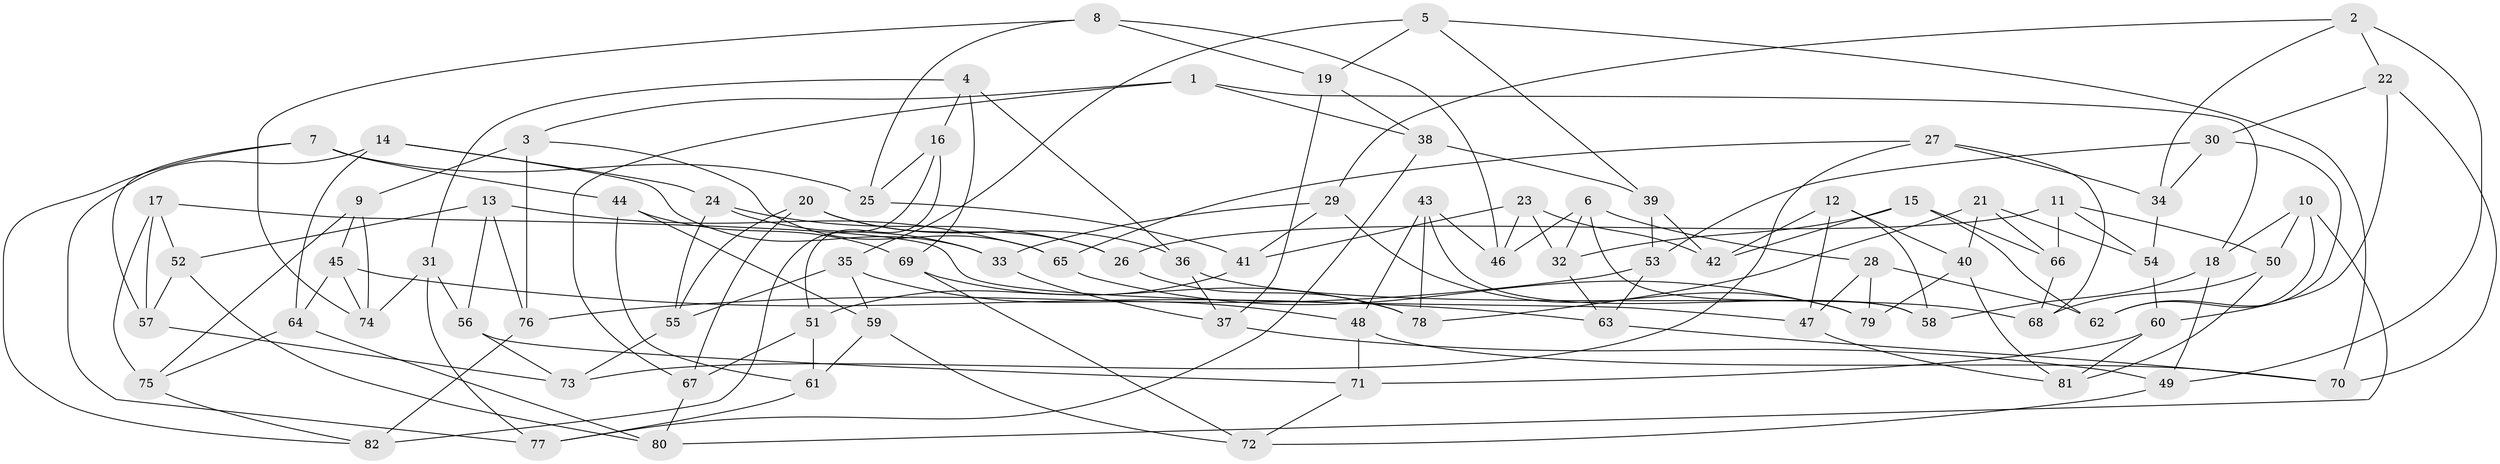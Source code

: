 // coarse degree distribution, {8: 0.1951219512195122, 4: 0.3902439024390244, 7: 0.07317073170731707, 5: 0.12195121951219512, 6: 0.21951219512195122}
// Generated by graph-tools (version 1.1) at 2025/20/03/04/25 18:20:30]
// undirected, 82 vertices, 164 edges
graph export_dot {
graph [start="1"]
  node [color=gray90,style=filled];
  1;
  2;
  3;
  4;
  5;
  6;
  7;
  8;
  9;
  10;
  11;
  12;
  13;
  14;
  15;
  16;
  17;
  18;
  19;
  20;
  21;
  22;
  23;
  24;
  25;
  26;
  27;
  28;
  29;
  30;
  31;
  32;
  33;
  34;
  35;
  36;
  37;
  38;
  39;
  40;
  41;
  42;
  43;
  44;
  45;
  46;
  47;
  48;
  49;
  50;
  51;
  52;
  53;
  54;
  55;
  56;
  57;
  58;
  59;
  60;
  61;
  62;
  63;
  64;
  65;
  66;
  67;
  68;
  69;
  70;
  71;
  72;
  73;
  74;
  75;
  76;
  77;
  78;
  79;
  80;
  81;
  82;
  1 -- 18;
  1 -- 67;
  1 -- 3;
  1 -- 38;
  2 -- 22;
  2 -- 49;
  2 -- 29;
  2 -- 34;
  3 -- 76;
  3 -- 65;
  3 -- 9;
  4 -- 69;
  4 -- 31;
  4 -- 16;
  4 -- 36;
  5 -- 39;
  5 -- 19;
  5 -- 70;
  5 -- 35;
  6 -- 58;
  6 -- 46;
  6 -- 32;
  6 -- 28;
  7 -- 82;
  7 -- 25;
  7 -- 44;
  7 -- 57;
  8 -- 46;
  8 -- 19;
  8 -- 74;
  8 -- 25;
  9 -- 75;
  9 -- 45;
  9 -- 74;
  10 -- 62;
  10 -- 50;
  10 -- 18;
  10 -- 80;
  11 -- 66;
  11 -- 26;
  11 -- 50;
  11 -- 54;
  12 -- 58;
  12 -- 40;
  12 -- 42;
  12 -- 47;
  13 -- 56;
  13 -- 76;
  13 -- 52;
  13 -- 65;
  14 -- 64;
  14 -- 77;
  14 -- 24;
  14 -- 33;
  15 -- 42;
  15 -- 62;
  15 -- 32;
  15 -- 66;
  16 -- 82;
  16 -- 25;
  16 -- 51;
  17 -- 52;
  17 -- 47;
  17 -- 75;
  17 -- 57;
  18 -- 58;
  18 -- 49;
  19 -- 37;
  19 -- 38;
  20 -- 55;
  20 -- 36;
  20 -- 67;
  20 -- 26;
  21 -- 66;
  21 -- 78;
  21 -- 40;
  21 -- 54;
  22 -- 60;
  22 -- 70;
  22 -- 30;
  23 -- 32;
  23 -- 46;
  23 -- 42;
  23 -- 41;
  24 -- 26;
  24 -- 55;
  24 -- 33;
  25 -- 41;
  26 -- 78;
  27 -- 68;
  27 -- 34;
  27 -- 65;
  27 -- 73;
  28 -- 79;
  28 -- 62;
  28 -- 47;
  29 -- 79;
  29 -- 41;
  29 -- 33;
  30 -- 34;
  30 -- 53;
  30 -- 62;
  31 -- 74;
  31 -- 56;
  31 -- 77;
  32 -- 63;
  33 -- 37;
  34 -- 54;
  35 -- 48;
  35 -- 55;
  35 -- 59;
  36 -- 68;
  36 -- 37;
  37 -- 49;
  38 -- 39;
  38 -- 77;
  39 -- 42;
  39 -- 53;
  40 -- 79;
  40 -- 81;
  41 -- 51;
  43 -- 78;
  43 -- 48;
  43 -- 46;
  43 -- 58;
  44 -- 69;
  44 -- 59;
  44 -- 61;
  45 -- 74;
  45 -- 63;
  45 -- 64;
  47 -- 81;
  48 -- 71;
  48 -- 70;
  49 -- 72;
  50 -- 81;
  50 -- 68;
  51 -- 67;
  51 -- 61;
  52 -- 57;
  52 -- 80;
  53 -- 76;
  53 -- 63;
  54 -- 60;
  55 -- 73;
  56 -- 73;
  56 -- 71;
  57 -- 73;
  59 -- 72;
  59 -- 61;
  60 -- 71;
  60 -- 81;
  61 -- 77;
  63 -- 70;
  64 -- 75;
  64 -- 80;
  65 -- 79;
  66 -- 68;
  67 -- 80;
  69 -- 72;
  69 -- 78;
  71 -- 72;
  75 -- 82;
  76 -- 82;
}
